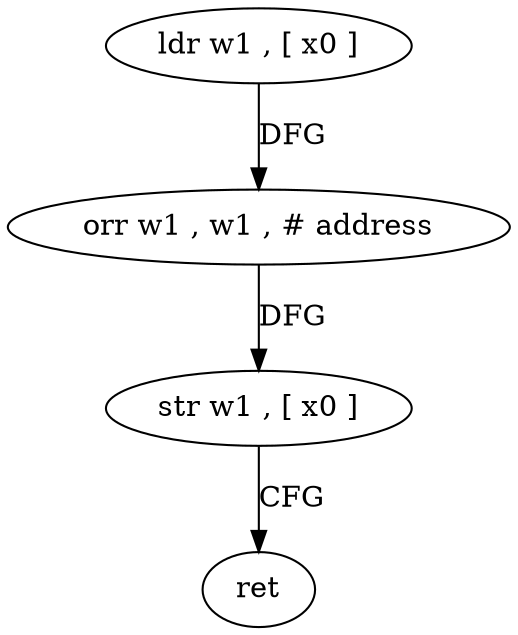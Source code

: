 digraph "func" {
"168880" [label = "ldr w1 , [ x0 ]" ]
"168884" [label = "orr w1 , w1 , # address" ]
"168888" [label = "str w1 , [ x0 ]" ]
"168892" [label = "ret" ]
"168880" -> "168884" [ label = "DFG" ]
"168884" -> "168888" [ label = "DFG" ]
"168888" -> "168892" [ label = "CFG" ]
}

